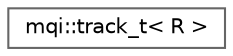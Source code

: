 digraph "Graphical Class Hierarchy"
{
 // LATEX_PDF_SIZE
  bgcolor="transparent";
  edge [fontname=Helvetica,fontsize=10,labelfontname=Helvetica,labelfontsize=10];
  node [fontname=Helvetica,fontsize=10,shape=box,height=0.2,width=0.4];
  rankdir="LR";
  Node0 [id="Node000000",label="mqi::track_t\< R \>",height=0.2,width=0.4,color="grey40", fillcolor="white", style="filled",URL="$classmqi_1_1track__t.html",tooltip="Represents a particle's state and its path through the simulation."];
}
